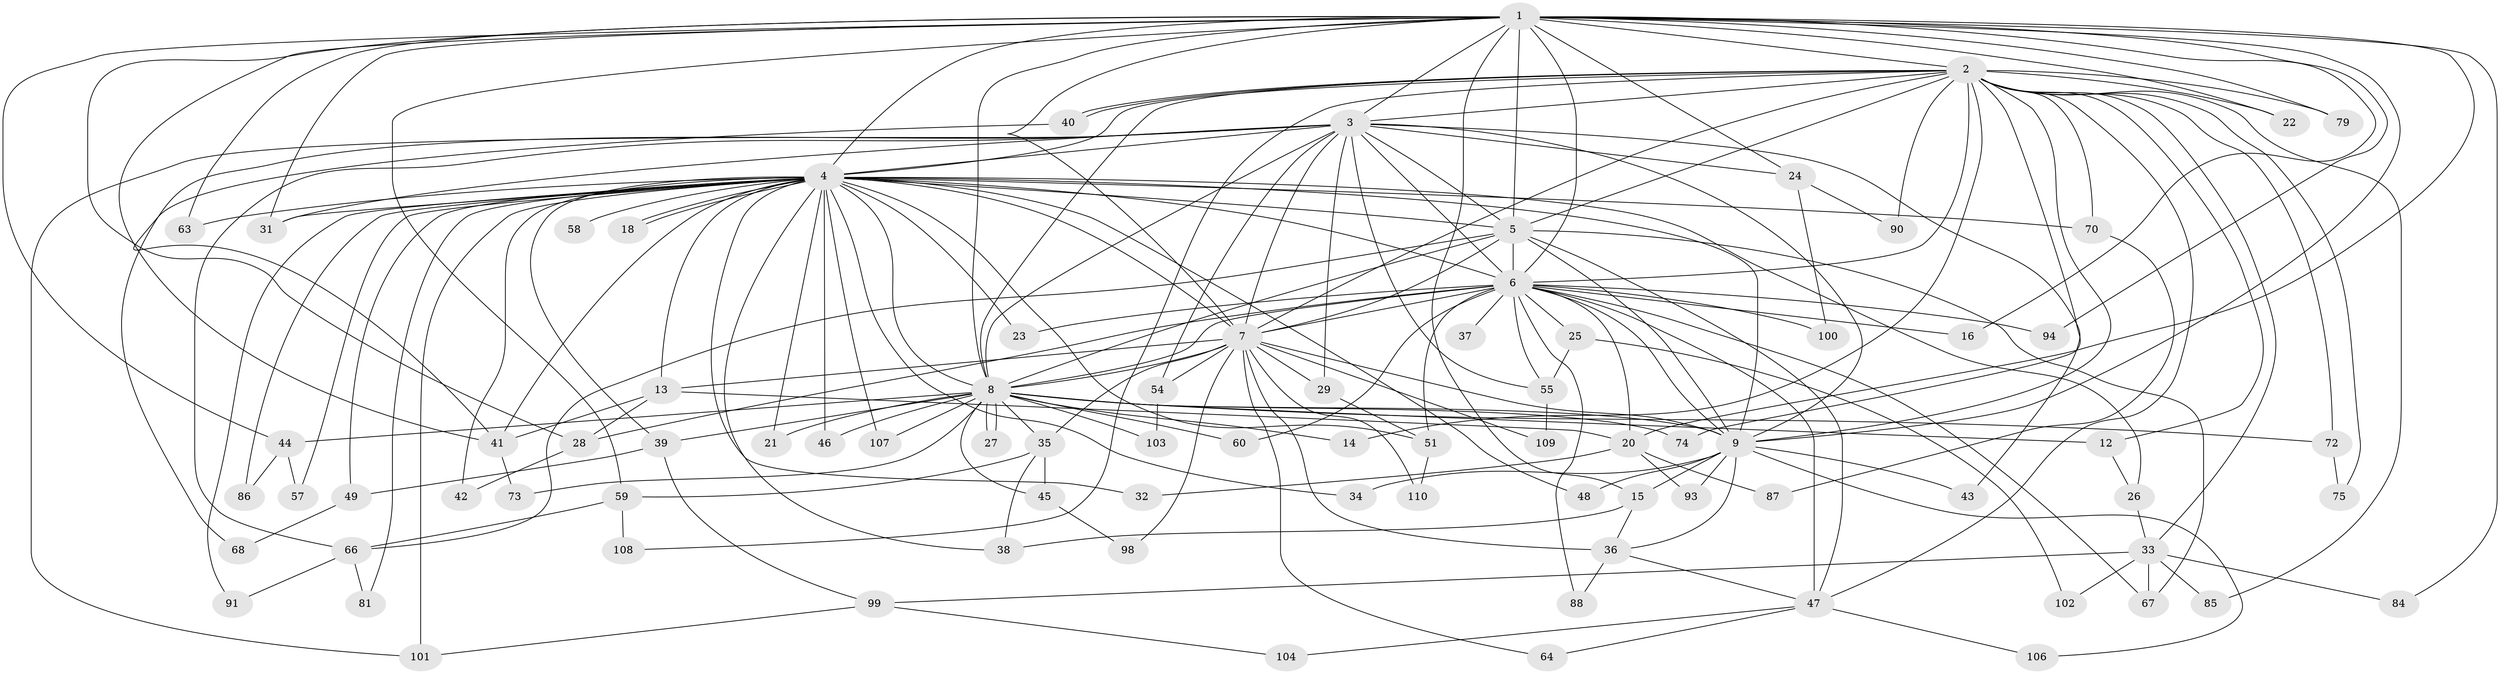 // original degree distribution, {23: 0.00909090909090909, 22: 0.00909090909090909, 18: 0.00909090909090909, 38: 0.00909090909090909, 14: 0.00909090909090909, 17: 0.00909090909090909, 21: 0.00909090909090909, 28: 0.00909090909090909, 15: 0.00909090909090909, 19: 0.00909090909090909, 5: 0.045454545454545456, 3: 0.19090909090909092, 2: 0.5363636363636364, 4: 0.1, 6: 0.02727272727272727, 7: 0.00909090909090909}
// Generated by graph-tools (version 1.1) at 2025/41/03/06/25 10:41:33]
// undirected, 84 vertices, 197 edges
graph export_dot {
graph [start="1"]
  node [color=gray90,style=filled];
  1 [super="+83"];
  2 [super="+65"];
  3 [super="+19"];
  4 [super="+17"];
  5 [super="+30"];
  6 [super="+10"];
  7 [super="+62"];
  8 [super="+76"];
  9 [super="+11"];
  12;
  13;
  14;
  15 [super="+89"];
  16;
  18;
  20 [super="+69"];
  21;
  22;
  23;
  24;
  25 [super="+96"];
  26 [super="+95"];
  27;
  28 [super="+80"];
  29;
  31 [super="+82"];
  32;
  33 [super="+77"];
  34;
  35;
  36 [super="+56"];
  37;
  38 [super="+97"];
  39 [super="+61"];
  40;
  41 [super="+92"];
  42;
  43;
  44 [super="+53"];
  45;
  46;
  47 [super="+50"];
  48;
  49;
  51 [super="+52"];
  54;
  55 [super="+71"];
  57;
  58;
  59;
  60;
  63;
  64;
  66 [super="+78"];
  67;
  68;
  70;
  72;
  73;
  74;
  75;
  79;
  81;
  84;
  85;
  86;
  87;
  88;
  90;
  91;
  93;
  94;
  98;
  99;
  100;
  101 [super="+105"];
  102;
  103;
  104;
  106;
  107;
  108;
  109;
  110;
  1 -- 2;
  1 -- 3;
  1 -- 4;
  1 -- 5;
  1 -- 6 [weight=2];
  1 -- 7;
  1 -- 8;
  1 -- 9;
  1 -- 15;
  1 -- 16;
  1 -- 20;
  1 -- 22;
  1 -- 24;
  1 -- 28;
  1 -- 44;
  1 -- 59;
  1 -- 63;
  1 -- 79;
  1 -- 84;
  1 -- 94;
  1 -- 41;
  1 -- 31;
  2 -- 3;
  2 -- 4;
  2 -- 5;
  2 -- 6 [weight=2];
  2 -- 7;
  2 -- 8;
  2 -- 9;
  2 -- 12;
  2 -- 14;
  2 -- 22;
  2 -- 33;
  2 -- 40;
  2 -- 40;
  2 -- 72;
  2 -- 74;
  2 -- 75;
  2 -- 79;
  2 -- 85;
  2 -- 108;
  2 -- 90;
  2 -- 70;
  2 -- 47;
  3 -- 4;
  3 -- 5;
  3 -- 6 [weight=3];
  3 -- 7;
  3 -- 8;
  3 -- 9;
  3 -- 24;
  3 -- 29;
  3 -- 31;
  3 -- 43;
  3 -- 54;
  3 -- 55;
  3 -- 68;
  3 -- 101;
  3 -- 66;
  4 -- 5;
  4 -- 6 [weight=2];
  4 -- 7 [weight=3];
  4 -- 8;
  4 -- 9 [weight=2];
  4 -- 13;
  4 -- 18;
  4 -- 18;
  4 -- 21;
  4 -- 23;
  4 -- 31;
  4 -- 32;
  4 -- 34;
  4 -- 38;
  4 -- 39;
  4 -- 42;
  4 -- 46;
  4 -- 48;
  4 -- 49;
  4 -- 57;
  4 -- 58 [weight=2];
  4 -- 63;
  4 -- 70;
  4 -- 81;
  4 -- 86;
  4 -- 91;
  4 -- 107;
  4 -- 41;
  4 -- 26 [weight=2];
  4 -- 51;
  4 -- 101;
  5 -- 6 [weight=2];
  5 -- 7;
  5 -- 8;
  5 -- 9;
  5 -- 47;
  5 -- 67;
  5 -- 66;
  6 -- 7 [weight=2];
  6 -- 8 [weight=2];
  6 -- 9 [weight=2];
  6 -- 20;
  6 -- 25 [weight=3];
  6 -- 37 [weight=2];
  6 -- 60;
  6 -- 94;
  6 -- 100;
  6 -- 67;
  6 -- 16;
  6 -- 23;
  6 -- 88;
  6 -- 28;
  6 -- 51;
  6 -- 47;
  6 -- 55;
  7 -- 8;
  7 -- 9;
  7 -- 13;
  7 -- 29;
  7 -- 35;
  7 -- 36 [weight=2];
  7 -- 54;
  7 -- 64;
  7 -- 98;
  7 -- 109;
  7 -- 110;
  8 -- 9 [weight=2];
  8 -- 12;
  8 -- 14;
  8 -- 21;
  8 -- 27;
  8 -- 27;
  8 -- 35;
  8 -- 39 [weight=2];
  8 -- 44 [weight=2];
  8 -- 45;
  8 -- 46;
  8 -- 60;
  8 -- 72;
  8 -- 73;
  8 -- 74;
  8 -- 103;
  8 -- 107;
  9 -- 15;
  9 -- 34;
  9 -- 36;
  9 -- 106;
  9 -- 48;
  9 -- 43;
  9 -- 93;
  12 -- 26;
  13 -- 41;
  13 -- 20;
  13 -- 28;
  15 -- 36;
  15 -- 38;
  20 -- 32;
  20 -- 87;
  20 -- 93;
  24 -- 90;
  24 -- 100;
  25 -- 55;
  25 -- 102;
  26 -- 33;
  28 -- 42;
  29 -- 51;
  33 -- 84;
  33 -- 85;
  33 -- 99;
  33 -- 102;
  33 -- 67;
  35 -- 38;
  35 -- 45;
  35 -- 59;
  36 -- 47;
  36 -- 88;
  39 -- 49;
  39 -- 99;
  40 -- 41;
  41 -- 73;
  44 -- 57;
  44 -- 86;
  45 -- 98;
  47 -- 104;
  47 -- 106;
  47 -- 64;
  49 -- 68;
  51 -- 110;
  54 -- 103;
  55 -- 109;
  59 -- 66;
  59 -- 108;
  66 -- 81;
  66 -- 91;
  70 -- 87;
  72 -- 75;
  99 -- 101;
  99 -- 104;
}
